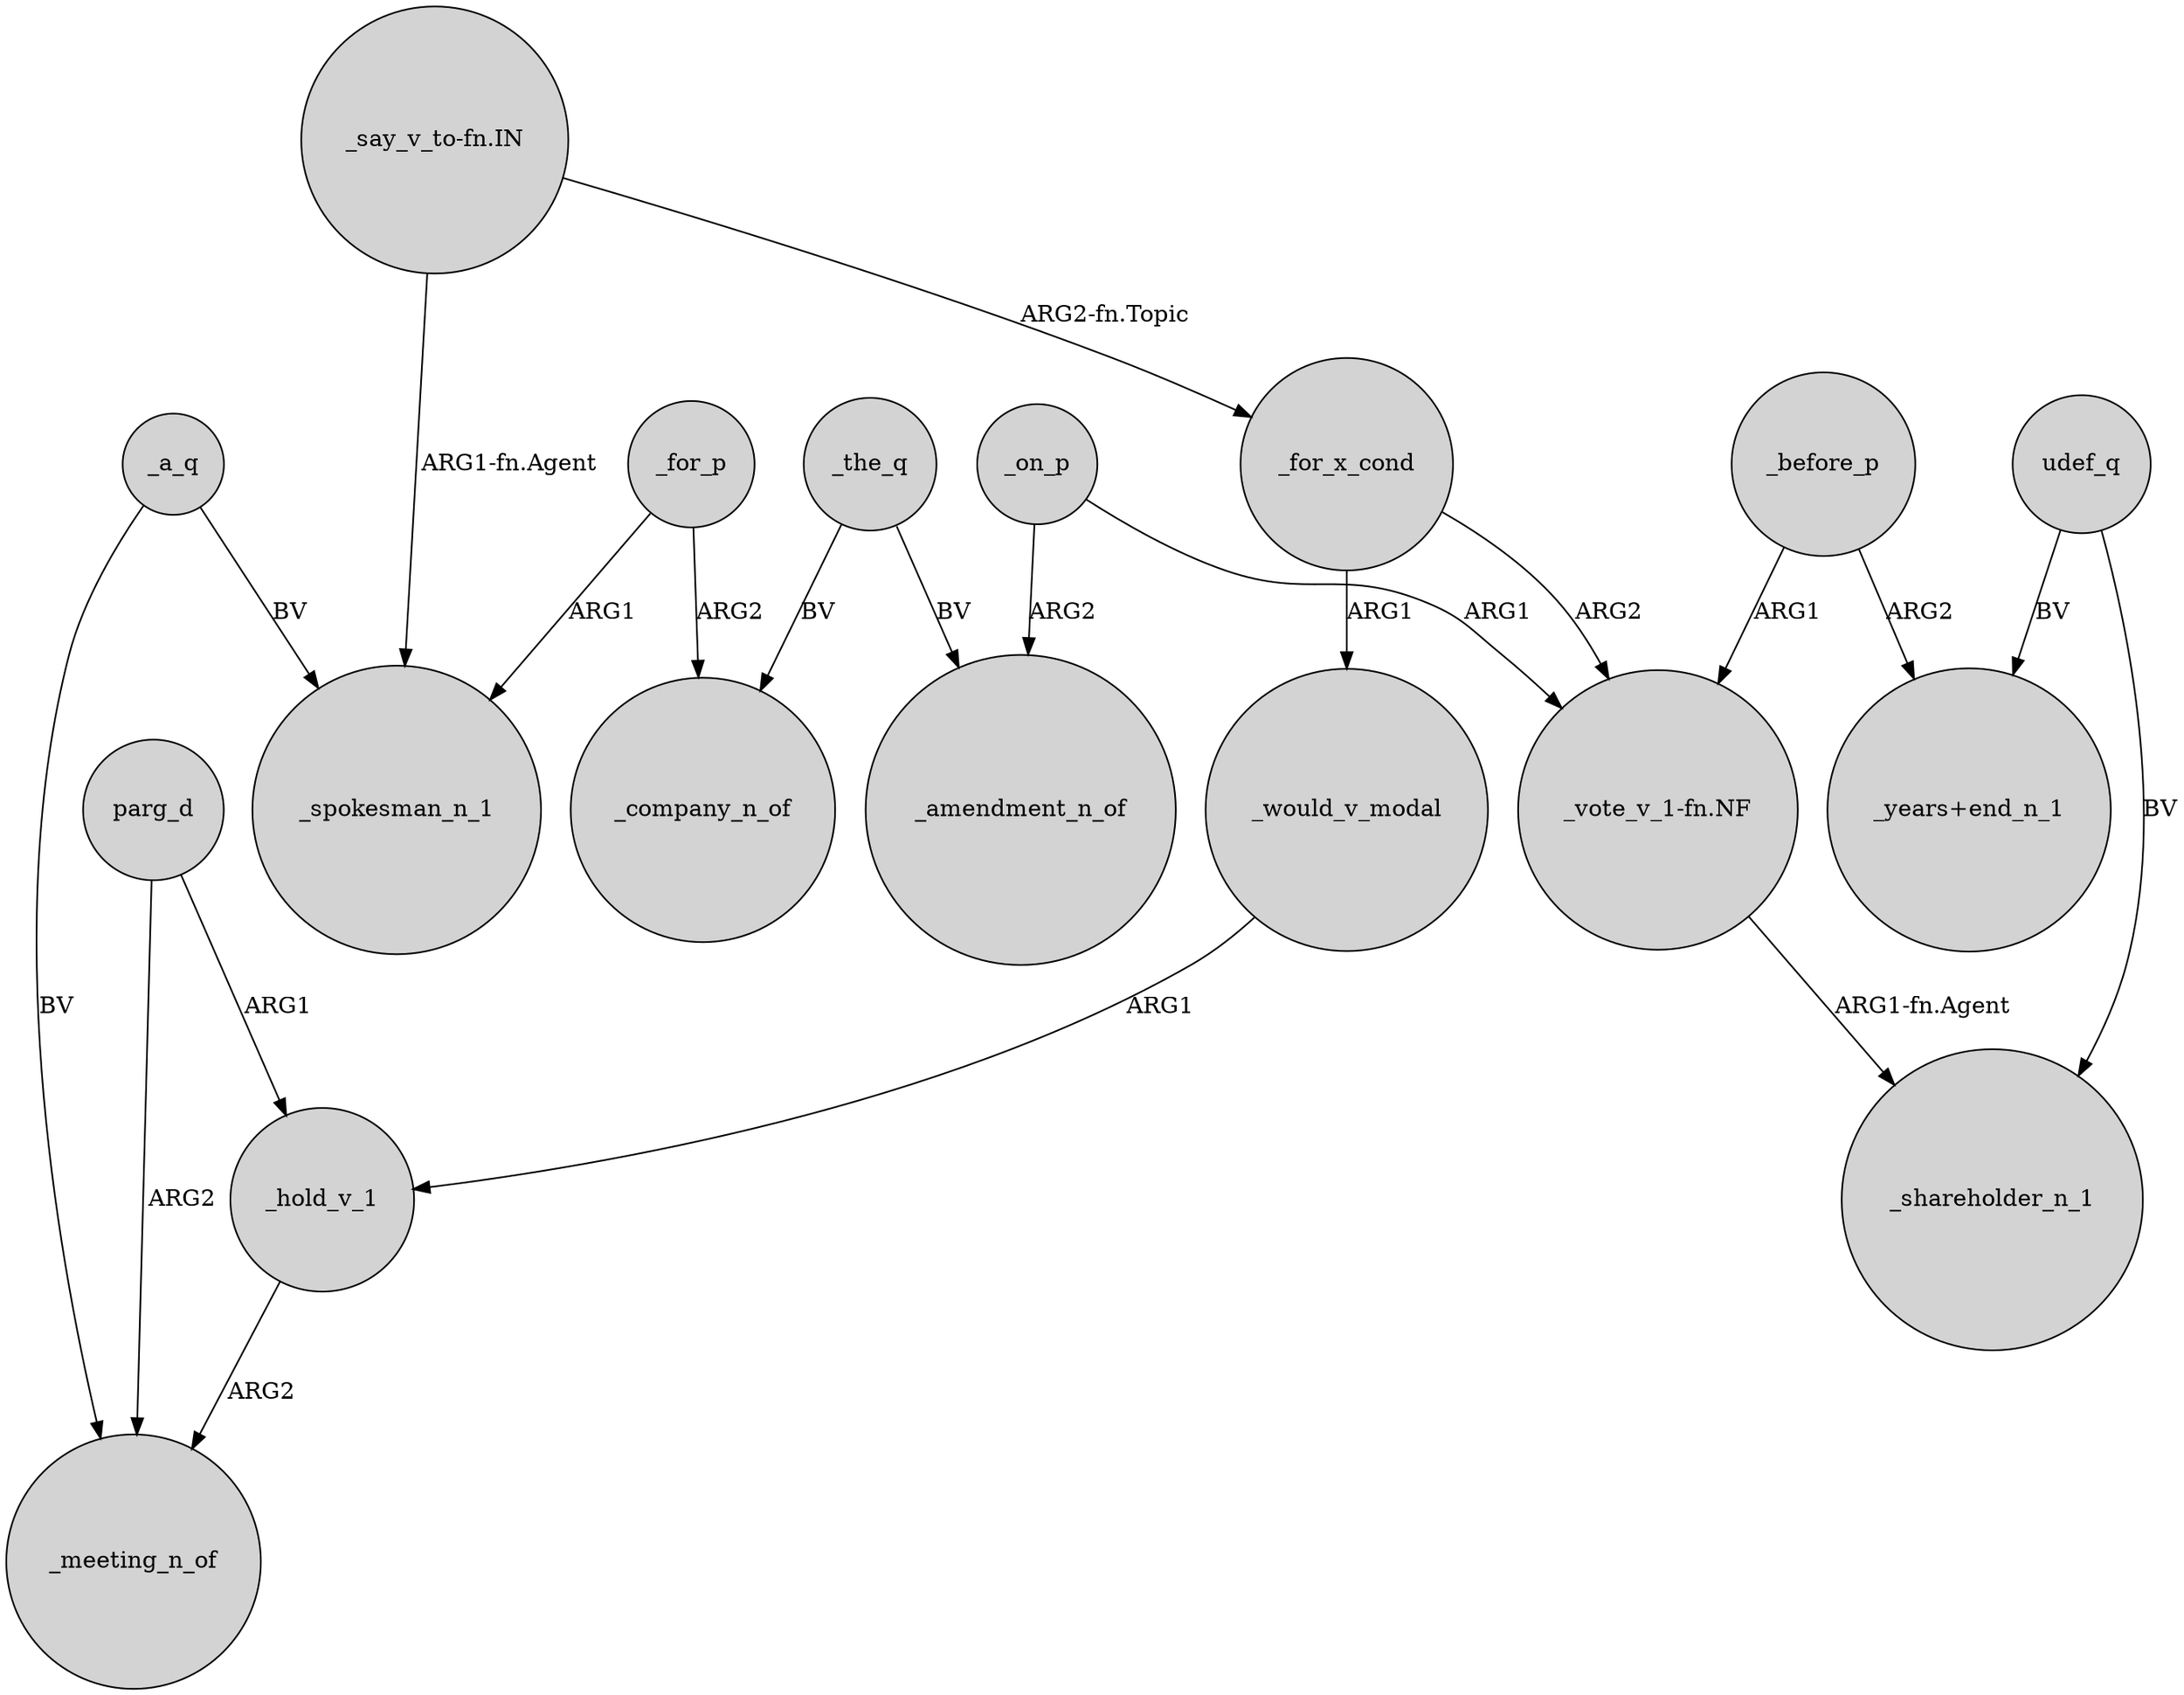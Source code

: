 digraph {
	node [shape=circle style=filled]
	_for_p -> _spokesman_n_1 [label=ARG1]
	"_vote_v_1-fn.NF" -> _shareholder_n_1 [label="ARG1-fn.Agent"]
	_for_x_cond -> _would_v_modal [label=ARG1]
	_on_p -> _amendment_n_of [label=ARG2]
	parg_d -> _meeting_n_of [label=ARG2]
	_hold_v_1 -> _meeting_n_of [label=ARG2]
	_for_x_cond -> "_vote_v_1-fn.NF" [label=ARG2]
	udef_q -> _shareholder_n_1 [label=BV]
	_a_q -> _meeting_n_of [label=BV]
	parg_d -> _hold_v_1 [label=ARG1]
	_before_p -> "_vote_v_1-fn.NF" [label=ARG1]
	_the_q -> _company_n_of [label=BV]
	udef_q -> "_years+end_n_1" [label=BV]
	"_say_v_to-fn.IN" -> _spokesman_n_1 [label="ARG1-fn.Agent"]
	_on_p -> "_vote_v_1-fn.NF" [label=ARG1]
	_before_p -> "_years+end_n_1" [label=ARG2]
	_for_p -> _company_n_of [label=ARG2]
	"_say_v_to-fn.IN" -> _for_x_cond [label="ARG2-fn.Topic"]
	_a_q -> _spokesman_n_1 [label=BV]
	_would_v_modal -> _hold_v_1 [label=ARG1]
	_the_q -> _amendment_n_of [label=BV]
}
